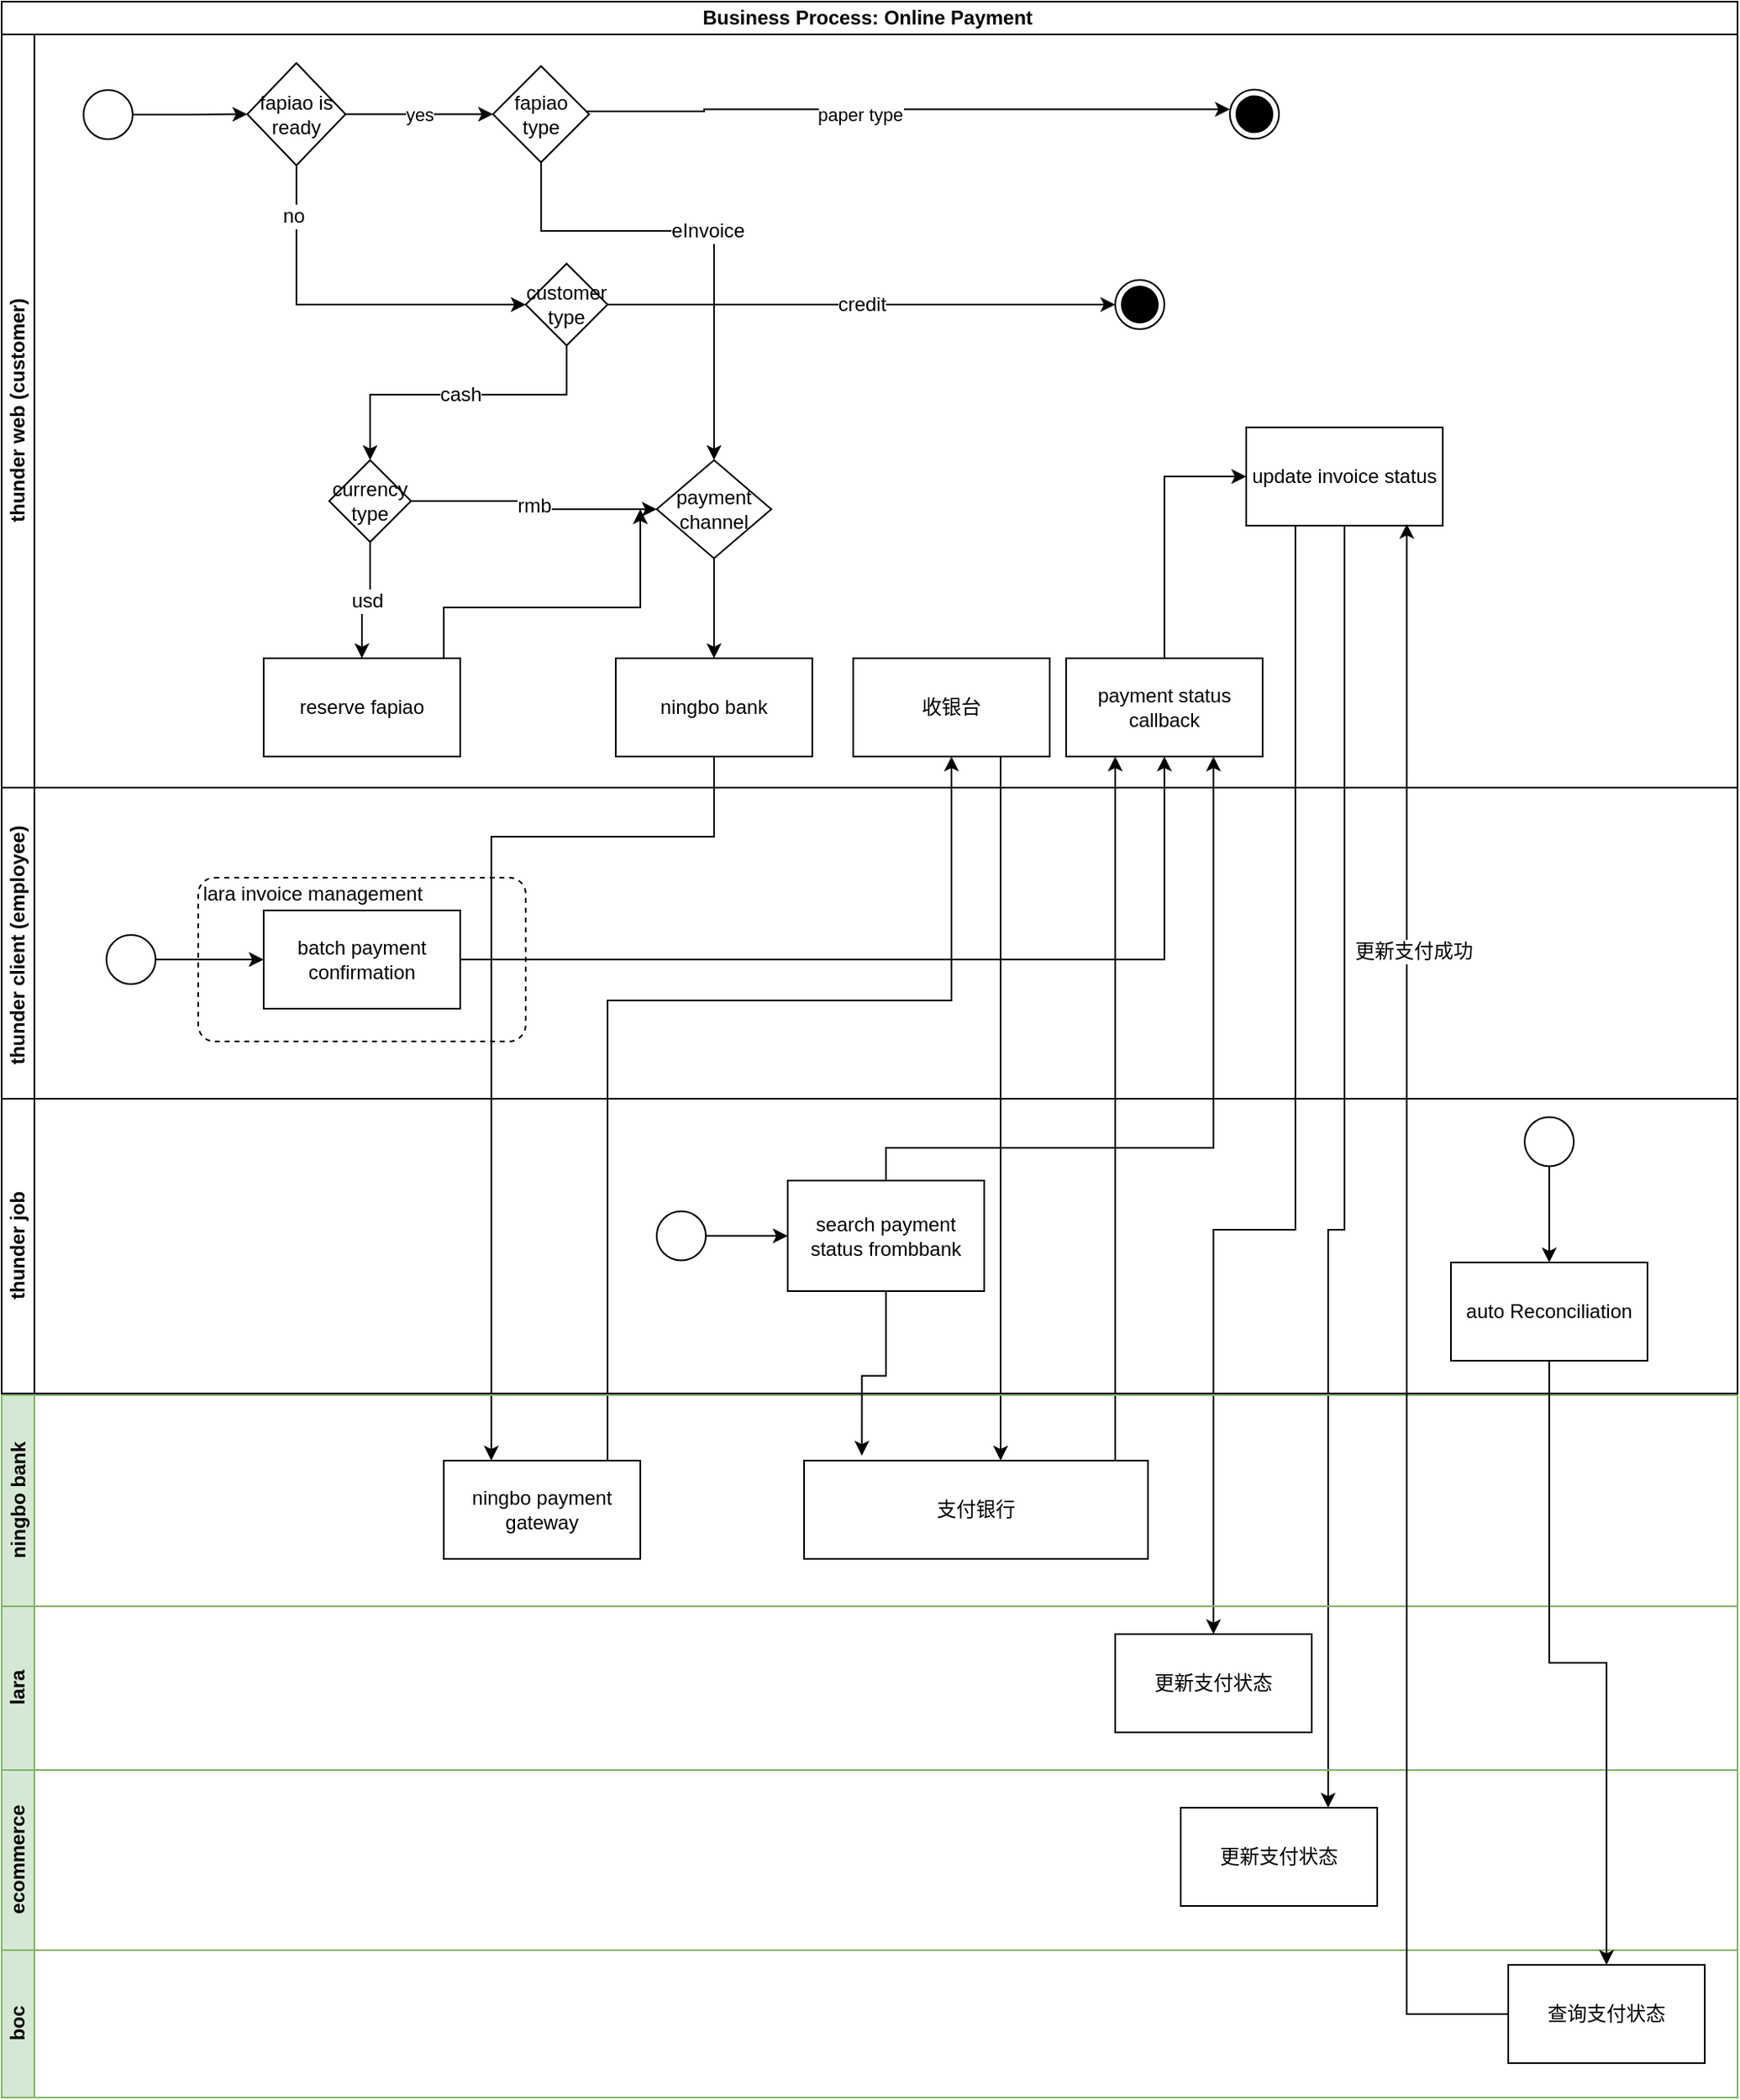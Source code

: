 <mxfile version="20.7.4" type="github">
  <diagram id="kgpKYQtTHZ0yAKxKKP6v" name="Page-1">
    <mxGraphModel dx="1404" dy="873" grid="1" gridSize="10" guides="1" tooltips="1" connect="1" arrows="1" fold="1" page="1" pageScale="1" pageWidth="10000" pageHeight="10000" math="0" shadow="0">
      <root>
        <mxCell id="0" />
        <mxCell id="1" parent="0" />
        <mxCell id="0HO_ofuyOMyAhvDu8aWt-1" value="Business Process: Online Payment&amp;nbsp;" style="swimlane;childLayout=stackLayout;resizeParent=1;resizeParentMax=0;horizontal=1;startSize=20;horizontalStack=0;html=1;" parent="1" vertex="1">
          <mxGeometry x="90" y="120" width="1060" height="670" as="geometry" />
        </mxCell>
        <mxCell id="0HO_ofuyOMyAhvDu8aWt-2" value="thunder web (customer)" style="swimlane;startSize=20;horizontal=0;html=1;" parent="0HO_ofuyOMyAhvDu8aWt-1" vertex="1">
          <mxGeometry y="20" width="1060" height="460" as="geometry" />
        </mxCell>
        <mxCell id="0HO_ofuyOMyAhvDu8aWt-11" value="" style="edgeStyle=orthogonalEdgeStyle;rounded=0;orthogonalLoop=1;jettySize=auto;html=1;" parent="0HO_ofuyOMyAhvDu8aWt-2" source="0HO_ofuyOMyAhvDu8aWt-9" target="0HO_ofuyOMyAhvDu8aWt-10" edge="1">
          <mxGeometry relative="1" as="geometry" />
        </mxCell>
        <mxCell id="0HO_ofuyOMyAhvDu8aWt-9" value="" style="ellipse;" parent="0HO_ofuyOMyAhvDu8aWt-2" vertex="1">
          <mxGeometry x="50" y="34" width="30" height="30" as="geometry" />
        </mxCell>
        <mxCell id="0HO_ofuyOMyAhvDu8aWt-14" value="yes" style="edgeStyle=orthogonalEdgeStyle;rounded=0;orthogonalLoop=1;jettySize=auto;html=1;" parent="0HO_ofuyOMyAhvDu8aWt-2" source="0HO_ofuyOMyAhvDu8aWt-10" target="0HO_ofuyOMyAhvDu8aWt-13" edge="1">
          <mxGeometry relative="1" as="geometry" />
        </mxCell>
        <mxCell id="12KazT56AaLtVAZ6rXiU-3" style="edgeStyle=orthogonalEdgeStyle;rounded=0;orthogonalLoop=1;jettySize=auto;html=1;strokeColor=#000000;fontFamily=Helvetica;fontSize=12;fontColor=rgb(0, 0, 0);startSize=20;entryX=0;entryY=0.5;entryDx=0;entryDy=0;" parent="0HO_ofuyOMyAhvDu8aWt-2" source="0HO_ofuyOMyAhvDu8aWt-10" target="12KazT56AaLtVAZ6rXiU-2" edge="1">
          <mxGeometry relative="1" as="geometry">
            <Array as="points">
              <mxPoint x="180" y="165" />
            </Array>
          </mxGeometry>
        </mxCell>
        <mxCell id="12KazT56AaLtVAZ6rXiU-65" value="no" style="edgeLabel;html=1;align=center;verticalAlign=middle;resizable=0;points=[];fontSize=12;fontFamily=Helvetica;fontColor=rgb(0, 0, 0);" parent="12KazT56AaLtVAZ6rXiU-3" vertex="1" connectable="0">
          <mxGeometry x="-0.73" y="-2" relative="1" as="geometry">
            <mxPoint as="offset" />
          </mxGeometry>
        </mxCell>
        <mxCell id="0HO_ofuyOMyAhvDu8aWt-10" value="fapiao is ready" style="rhombus;whiteSpace=wrap;html=1;" parent="0HO_ofuyOMyAhvDu8aWt-2" vertex="1">
          <mxGeometry x="150" y="17.5" width="60" height="62.5" as="geometry" />
        </mxCell>
        <mxCell id="0HO_ofuyOMyAhvDu8aWt-19" style="edgeStyle=orthogonalEdgeStyle;rounded=0;orthogonalLoop=1;jettySize=auto;html=1;entryX=0;entryY=0.5;entryDx=0;entryDy=0;" parent="0HO_ofuyOMyAhvDu8aWt-2" edge="1">
          <mxGeometry relative="1" as="geometry">
            <Array as="points">
              <mxPoint x="429" y="47" />
              <mxPoint x="429" y="46" />
            </Array>
            <mxPoint x="357.505" y="47" as="sourcePoint" />
            <mxPoint x="750" y="45.75" as="targetPoint" />
          </mxGeometry>
        </mxCell>
        <mxCell id="0HO_ofuyOMyAhvDu8aWt-20" value="paper type" style="edgeLabel;html=1;align=center;verticalAlign=middle;resizable=0;points=[];" parent="0HO_ofuyOMyAhvDu8aWt-19" vertex="1" connectable="0">
          <mxGeometry x="-0.149" y="-3" relative="1" as="geometry">
            <mxPoint as="offset" />
          </mxGeometry>
        </mxCell>
        <mxCell id="12KazT56AaLtVAZ6rXiU-66" value="eInvoice" style="edgeStyle=orthogonalEdgeStyle;rounded=0;orthogonalLoop=1;jettySize=auto;html=1;entryX=0.5;entryY=0;entryDx=0;entryDy=0;strokeColor=#000000;fontFamily=Helvetica;fontSize=12;fontColor=rgb(0, 0, 0);startSize=20;" parent="0HO_ofuyOMyAhvDu8aWt-2" source="0HO_ofuyOMyAhvDu8aWt-13" target="12KazT56AaLtVAZ6rXiU-12" edge="1">
          <mxGeometry relative="1" as="geometry">
            <Array as="points">
              <mxPoint x="329" y="120" />
              <mxPoint x="435" y="120" />
            </Array>
          </mxGeometry>
        </mxCell>
        <mxCell id="0HO_ofuyOMyAhvDu8aWt-13" value="fapiao type" style="rhombus;whiteSpace=wrap;html=1;" parent="0HO_ofuyOMyAhvDu8aWt-2" vertex="1">
          <mxGeometry x="300" y="19.38" width="58.75" height="58.75" as="geometry" />
        </mxCell>
        <mxCell id="12KazT56AaLtVAZ6rXiU-5" value="credit" style="edgeStyle=orthogonalEdgeStyle;rounded=0;orthogonalLoop=1;jettySize=auto;html=1;strokeColor=#000000;fontFamily=Helvetica;fontSize=12;fontColor=rgb(0, 0, 0);startSize=20;entryX=0;entryY=0.5;entryDx=0;entryDy=0;" parent="0HO_ofuyOMyAhvDu8aWt-2" source="12KazT56AaLtVAZ6rXiU-2" target="12KazT56AaLtVAZ6rXiU-54" edge="1">
          <mxGeometry relative="1" as="geometry">
            <mxPoint x="520" y="180" as="targetPoint" />
            <Array as="points">
              <mxPoint x="670" y="165" />
            </Array>
          </mxGeometry>
        </mxCell>
        <mxCell id="12KazT56AaLtVAZ6rXiU-9" value="cash" style="edgeStyle=orthogonalEdgeStyle;rounded=0;orthogonalLoop=1;jettySize=auto;html=1;strokeColor=#000000;fontFamily=Helvetica;fontSize=12;fontColor=rgb(0, 0, 0);startSize=20;" parent="0HO_ofuyOMyAhvDu8aWt-2" source="12KazT56AaLtVAZ6rXiU-2" target="12KazT56AaLtVAZ6rXiU-10" edge="1">
          <mxGeometry relative="1" as="geometry">
            <mxPoint x="450" y="270" as="targetPoint" />
            <Array as="points">
              <mxPoint x="225" y="220" />
            </Array>
          </mxGeometry>
        </mxCell>
        <mxCell id="12KazT56AaLtVAZ6rXiU-2" value="customer type" style="rhombus;whiteSpace=wrap;html=1;strokeColor=rgb(0, 0, 0);fontFamily=Helvetica;fontSize=12;fontColor=rgb(0, 0, 0);startSize=20;fillColor=rgb(255, 255, 255);" parent="0HO_ofuyOMyAhvDu8aWt-2" vertex="1">
          <mxGeometry x="320" y="140" width="50" height="50" as="geometry" />
        </mxCell>
        <mxCell id="12KazT56AaLtVAZ6rXiU-13" value="rmb" style="edgeStyle=orthogonalEdgeStyle;rounded=0;orthogonalLoop=1;jettySize=auto;html=1;strokeColor=#000000;fontFamily=Helvetica;fontSize=12;fontColor=rgb(0, 0, 0);startSize=20;" parent="0HO_ofuyOMyAhvDu8aWt-2" source="12KazT56AaLtVAZ6rXiU-10" target="12KazT56AaLtVAZ6rXiU-12" edge="1">
          <mxGeometry relative="1" as="geometry">
            <Array as="points">
              <mxPoint x="325" y="285" />
              <mxPoint x="325" y="290" />
            </Array>
          </mxGeometry>
        </mxCell>
        <mxCell id="12KazT56AaLtVAZ6rXiU-10" value="currency type" style="rhombus;whiteSpace=wrap;html=1;strokeColor=rgb(0, 0, 0);fontFamily=Helvetica;fontSize=12;fontColor=rgb(0, 0, 0);startSize=20;fillColor=rgb(255, 255, 255);" parent="0HO_ofuyOMyAhvDu8aWt-2" vertex="1">
          <mxGeometry x="200" y="260" width="50" height="50" as="geometry" />
        </mxCell>
        <mxCell id="12KazT56AaLtVAZ6rXiU-6" value="reserve fapiao" style="whiteSpace=wrap;html=1;startSize=20;" parent="0HO_ofuyOMyAhvDu8aWt-2" vertex="1">
          <mxGeometry x="160" y="381" width="120" height="60" as="geometry" />
        </mxCell>
        <mxCell id="12KazT56AaLtVAZ6rXiU-11" value="usd" style="edgeStyle=orthogonalEdgeStyle;rounded=0;orthogonalLoop=1;jettySize=auto;html=1;strokeColor=#000000;fontFamily=Helvetica;fontSize=12;fontColor=rgb(0, 0, 0);startSize=20;" parent="0HO_ofuyOMyAhvDu8aWt-2" source="12KazT56AaLtVAZ6rXiU-10" target="12KazT56AaLtVAZ6rXiU-6" edge="1">
          <mxGeometry relative="1" as="geometry">
            <mxPoint x="435" y="480" as="targetPoint" />
          </mxGeometry>
        </mxCell>
        <mxCell id="12KazT56AaLtVAZ6rXiU-15" value="" style="edgeStyle=orthogonalEdgeStyle;rounded=0;orthogonalLoop=1;jettySize=auto;html=1;strokeColor=#000000;fontFamily=Helvetica;fontSize=12;fontColor=rgb(0, 0, 0);startSize=20;" parent="0HO_ofuyOMyAhvDu8aWt-2" source="12KazT56AaLtVAZ6rXiU-12" target="12KazT56AaLtVAZ6rXiU-14" edge="1">
          <mxGeometry relative="1" as="geometry" />
        </mxCell>
        <mxCell id="12KazT56AaLtVAZ6rXiU-12" value="payment channel" style="rhombus;whiteSpace=wrap;html=1;startSize=20;" parent="0HO_ofuyOMyAhvDu8aWt-2" vertex="1">
          <mxGeometry x="400" y="260" width="70" height="60" as="geometry" />
        </mxCell>
        <mxCell id="12KazT56AaLtVAZ6rXiU-14" value="ningbo bank" style="whiteSpace=wrap;html=1;startSize=20;" parent="0HO_ofuyOMyAhvDu8aWt-2" vertex="1">
          <mxGeometry x="375" y="381" width="120" height="60" as="geometry" />
        </mxCell>
        <mxCell id="12KazT56AaLtVAZ6rXiU-23" value="收银台" style="rounded=0;whiteSpace=wrap;html=1;strokeColor=rgb(0, 0, 0);fontFamily=Helvetica;fontSize=12;fontColor=rgb(0, 0, 0);startSize=20;fillColor=rgb(255, 255, 255);" parent="0HO_ofuyOMyAhvDu8aWt-2" vertex="1">
          <mxGeometry x="520" y="381" width="120" height="60" as="geometry" />
        </mxCell>
        <mxCell id="12KazT56AaLtVAZ6rXiU-56" style="edgeStyle=orthogonalEdgeStyle;rounded=0;orthogonalLoop=1;jettySize=auto;html=1;entryX=0;entryY=0.5;entryDx=0;entryDy=0;strokeColor=#000000;fontFamily=Helvetica;fontSize=12;fontColor=rgb(0, 0, 0);startSize=20;" parent="0HO_ofuyOMyAhvDu8aWt-2" source="12KazT56AaLtVAZ6rXiU-28" target="12KazT56AaLtVAZ6rXiU-31" edge="1">
          <mxGeometry relative="1" as="geometry" />
        </mxCell>
        <mxCell id="12KazT56AaLtVAZ6rXiU-28" value="payment status callback" style="rounded=0;whiteSpace=wrap;html=1;strokeColor=rgb(0, 0, 0);fontFamily=Helvetica;fontSize=12;fontColor=rgb(0, 0, 0);startSize=20;fillColor=rgb(255, 255, 255);" parent="0HO_ofuyOMyAhvDu8aWt-2" vertex="1">
          <mxGeometry x="650" y="381" width="120" height="60" as="geometry" />
        </mxCell>
        <mxCell id="12KazT56AaLtVAZ6rXiU-31" value="update invoice status" style="rounded=0;whiteSpace=wrap;html=1;strokeColor=rgb(0, 0, 0);fontFamily=Helvetica;fontSize=12;fontColor=rgb(0, 0, 0);startSize=20;fillColor=rgb(255, 255, 255);" parent="0HO_ofuyOMyAhvDu8aWt-2" vertex="1">
          <mxGeometry x="760" y="240" width="120" height="60" as="geometry" />
        </mxCell>
        <mxCell id="12KazT56AaLtVAZ6rXiU-45" value="" style="ellipse;html=1;shape=endState;fillColor=strokeColor;strokeColor=rgb(0, 0, 0);fontFamily=Helvetica;fontSize=12;fontColor=rgb(0, 0, 0);startSize=20;" parent="0HO_ofuyOMyAhvDu8aWt-2" vertex="1">
          <mxGeometry x="750" y="33.75" width="30" height="30" as="geometry" />
        </mxCell>
        <mxCell id="12KazT56AaLtVAZ6rXiU-54" value="" style="ellipse;html=1;shape=endState;fillColor=strokeColor;strokeColor=rgb(0, 0, 0);fontFamily=Helvetica;fontSize=12;fontColor=rgb(0, 0, 0);startSize=20;" parent="0HO_ofuyOMyAhvDu8aWt-2" vertex="1">
          <mxGeometry x="680" y="150" width="30" height="30" as="geometry" />
        </mxCell>
        <mxCell id="0HO_ofuyOMyAhvDu8aWt-3" value="thunder client (employee)&amp;nbsp;" style="swimlane;startSize=20;horizontal=0;html=1;" parent="0HO_ofuyOMyAhvDu8aWt-1" vertex="1">
          <mxGeometry y="480" width="1060" height="190" as="geometry" />
        </mxCell>
        <mxCell id="yFI7RqRPnoxLJEd50RjQ-20" style="edgeStyle=orthogonalEdgeStyle;rounded=0;orthogonalLoop=1;jettySize=auto;html=1;entryX=0;entryY=0.5;entryDx=0;entryDy=0;fontSize=12;" parent="0HO_ofuyOMyAhvDu8aWt-3" source="yFI7RqRPnoxLJEd50RjQ-18" target="yFI7RqRPnoxLJEd50RjQ-19" edge="1">
          <mxGeometry relative="1" as="geometry" />
        </mxCell>
        <mxCell id="yFI7RqRPnoxLJEd50RjQ-18" value="" style="ellipse;fontSize=12;" parent="0HO_ofuyOMyAhvDu8aWt-3" vertex="1">
          <mxGeometry x="64" y="90" width="30" height="30" as="geometry" />
        </mxCell>
        <mxCell id="yFI7RqRPnoxLJEd50RjQ-22" value="" style="html=1;align=center;verticalAlign=top;rounded=1;absoluteArcSize=1;arcSize=20;dashed=1;fontSize=12;" parent="0HO_ofuyOMyAhvDu8aWt-3" vertex="1">
          <mxGeometry x="120" y="55" width="200" height="100" as="geometry" />
        </mxCell>
        <mxCell id="yFI7RqRPnoxLJEd50RjQ-24" style="edgeStyle=orthogonalEdgeStyle;rounded=0;orthogonalLoop=1;jettySize=auto;html=1;fontSize=12;entryX=0;entryY=0.5;entryDx=0;entryDy=0;" parent="0HO_ofuyOMyAhvDu8aWt-3" source="yFI7RqRPnoxLJEd50RjQ-18" target="yFI7RqRPnoxLJEd50RjQ-19" edge="1">
          <mxGeometry relative="1" as="geometry" />
        </mxCell>
        <mxCell id="yFI7RqRPnoxLJEd50RjQ-19" value="batch payment confirmation" style="whiteSpace=wrap;html=1;fillColor=rgb(255, 255, 255);fontSize=12;" parent="0HO_ofuyOMyAhvDu8aWt-3" vertex="1">
          <mxGeometry x="160" y="75" width="120" height="60" as="geometry" />
        </mxCell>
        <UserObject label="lara invoice management" placeholders="1" name="Variable" id="yFI7RqRPnoxLJEd50RjQ-23">
          <mxCell style="text;html=1;strokeColor=none;fillColor=none;align=center;verticalAlign=middle;whiteSpace=wrap;overflow=hidden;fontSize=12;" parent="0HO_ofuyOMyAhvDu8aWt-3" vertex="1">
            <mxGeometry x="120" y="55" width="140" height="20" as="geometry" />
          </mxCell>
        </UserObject>
        <mxCell id="yFI7RqRPnoxLJEd50RjQ-21" style="edgeStyle=orthogonalEdgeStyle;rounded=0;orthogonalLoop=1;jettySize=auto;html=1;fontSize=12;" parent="0HO_ofuyOMyAhvDu8aWt-1" source="yFI7RqRPnoxLJEd50RjQ-19" target="12KazT56AaLtVAZ6rXiU-28" edge="1">
          <mxGeometry relative="1" as="geometry" />
        </mxCell>
        <mxCell id="12KazT56AaLtVAZ6rXiU-32" style="edgeStyle=orthogonalEdgeStyle;rounded=0;orthogonalLoop=1;jettySize=auto;html=1;strokeColor=#000000;fontFamily=Helvetica;fontSize=12;fontColor=rgb(0, 0, 0);startSize=20;" parent="1" source="12KazT56AaLtVAZ6rXiU-31" target="12KazT56AaLtVAZ6rXiU-38" edge="1">
          <mxGeometry relative="1" as="geometry">
            <mxPoint x="860" y="1980.667" as="targetPoint" />
            <Array as="points">
              <mxPoint x="880" y="870" />
              <mxPoint x="830" y="870" />
            </Array>
          </mxGeometry>
        </mxCell>
        <mxCell id="12KazT56AaLtVAZ6rXiU-40" style="edgeStyle=orthogonalEdgeStyle;rounded=0;orthogonalLoop=1;jettySize=auto;html=1;strokeColor=#000000;fontFamily=Helvetica;fontSize=12;fontColor=rgb(0, 0, 0);startSize=20;startArrow=none;exitX=0.5;exitY=1;exitDx=0;exitDy=0;entryX=0.75;entryY=0;entryDx=0;entryDy=0;" parent="1" source="12KazT56AaLtVAZ6rXiU-31" target="12KazT56AaLtVAZ6rXiU-41" edge="1">
          <mxGeometry relative="1" as="geometry">
            <mxPoint x="940" y="2406.667" as="targetPoint" />
            <Array as="points">
              <mxPoint x="910" y="870" />
              <mxPoint x="900" y="870" />
            </Array>
          </mxGeometry>
        </mxCell>
        <mxCell id="12KazT56AaLtVAZ6rXiU-43" style="edgeStyle=orthogonalEdgeStyle;rounded=0;orthogonalLoop=1;jettySize=auto;html=1;strokeColor=#000000;fontFamily=Helvetica;fontSize=12;fontColor=rgb(0, 0, 0);startSize=20;" parent="1" source="12KazT56AaLtVAZ6rXiU-6" edge="1">
          <mxGeometry relative="1" as="geometry">
            <mxPoint x="480" y="430" as="targetPoint" />
            <Array as="points">
              <mxPoint x="360" y="490" />
              <mxPoint x="480" y="490" />
            </Array>
          </mxGeometry>
        </mxCell>
        <mxCell id="12KazT56AaLtVAZ6rXiU-20" style="edgeStyle=orthogonalEdgeStyle;rounded=0;orthogonalLoop=1;jettySize=auto;html=1;strokeColor=#000000;fontFamily=Helvetica;fontSize=12;fontColor=rgb(0, 0, 0);startSize=20;" parent="1" source="12KazT56AaLtVAZ6rXiU-14" target="12KazT56AaLtVAZ6rXiU-21" edge="1">
          <mxGeometry relative="1" as="geometry">
            <mxPoint x="400" y="1565.333" as="targetPoint" />
            <Array as="points">
              <mxPoint x="525" y="630" />
              <mxPoint x="389" y="630" />
            </Array>
          </mxGeometry>
        </mxCell>
        <mxCell id="12KazT56AaLtVAZ6rXiU-33" value="lara" style="swimlane;startSize=20;horizontal=0;html=1;fillColor=#d5e8d4;strokeColor=#82b366;" parent="1" vertex="1">
          <mxGeometry x="90" y="1100" width="1060" height="100" as="geometry" />
        </mxCell>
        <mxCell id="12KazT56AaLtVAZ6rXiU-38" value="更新支付状态" style="rounded=0;whiteSpace=wrap;html=1;strokeColor=rgb(0, 0, 0);fontFamily=Helvetica;fontSize=12;fontColor=rgb(0, 0, 0);startSize=20;fillColor=rgb(255, 255, 255);" parent="12KazT56AaLtVAZ6rXiU-33" vertex="1">
          <mxGeometry x="680" y="16.997" width="120" height="60" as="geometry" />
        </mxCell>
        <mxCell id="12KazT56AaLtVAZ6rXiU-22" style="edgeStyle=orthogonalEdgeStyle;rounded=0;orthogonalLoop=1;jettySize=auto;html=1;strokeColor=#000000;fontFamily=Helvetica;fontSize=12;fontColor=rgb(0, 0, 0);startSize=20;entryX=0.5;entryY=1;entryDx=0;entryDy=0;exitX=0.5;exitY=0;exitDx=0;exitDy=0;" parent="1" source="12KazT56AaLtVAZ6rXiU-21" target="12KazT56AaLtVAZ6rXiU-23" edge="1">
          <mxGeometry relative="1" as="geometry">
            <mxPoint x="620" y="570" as="targetPoint" />
            <Array as="points">
              <mxPoint x="460" y="1011" />
              <mxPoint x="460" y="730" />
              <mxPoint x="670" y="730" />
            </Array>
          </mxGeometry>
        </mxCell>
        <mxCell id="12KazT56AaLtVAZ6rXiU-36" value="ecommerce" style="swimlane;startSize=20;horizontal=0;html=1;fillColor=#d5e8d4;strokeColor=#82b366;" parent="1" vertex="1">
          <mxGeometry x="90" y="1200" width="1060" height="110" as="geometry" />
        </mxCell>
        <mxCell id="12KazT56AaLtVAZ6rXiU-41" value="更新支付状态" style="rounded=0;whiteSpace=wrap;html=1;strokeColor=rgb(0, 0, 0);fontFamily=Helvetica;fontSize=12;fontColor=rgb(0, 0, 0);startSize=20;fillColor=rgb(255, 255, 255);" parent="12KazT56AaLtVAZ6rXiU-36" vertex="1">
          <mxGeometry x="720" y="22.997" width="120" height="60" as="geometry" />
        </mxCell>
        <mxCell id="12KazT56AaLtVAZ6rXiU-27" style="edgeStyle=orthogonalEdgeStyle;rounded=0;orthogonalLoop=1;jettySize=auto;html=1;strokeColor=#000000;fontFamily=Helvetica;fontSize=12;fontColor=rgb(0, 0, 0);startSize=20;entryX=0.25;entryY=1;entryDx=0;entryDy=0;" parent="1" source="12KazT56AaLtVAZ6rXiU-25" target="12KazT56AaLtVAZ6rXiU-28" edge="1">
          <mxGeometry relative="1" as="geometry">
            <mxPoint x="770" y="548.667" as="targetPoint" />
            <Array as="points">
              <mxPoint x="770" y="900" />
              <mxPoint x="770" y="900" />
            </Array>
          </mxGeometry>
        </mxCell>
        <mxCell id="12KazT56AaLtVAZ6rXiU-55" style="edgeStyle=orthogonalEdgeStyle;rounded=0;orthogonalLoop=1;jettySize=auto;html=1;strokeColor=#000000;fontFamily=Helvetica;fontSize=12;fontColor=rgb(0, 0, 0);startSize=20;" parent="1" source="12KazT56AaLtVAZ6rXiU-23" target="12KazT56AaLtVAZ6rXiU-25" edge="1">
          <mxGeometry relative="1" as="geometry">
            <Array as="points">
              <mxPoint x="700" y="700" />
              <mxPoint x="700" y="700" />
            </Array>
          </mxGeometry>
        </mxCell>
        <mxCell id="0HO_ofuyOMyAhvDu8aWt-4" value="ningbo bank" style="swimlane;startSize=20;horizontal=0;html=1;fillColor=#d5e8d4;strokeColor=#82b366;" parent="1" vertex="1">
          <mxGeometry x="90" y="971" width="1060" height="129" as="geometry" />
        </mxCell>
        <mxCell id="12KazT56AaLtVAZ6rXiU-25" value="支付银行" style="rounded=0;whiteSpace=wrap;html=1;strokeColor=rgb(0, 0, 0);fontFamily=Helvetica;fontSize=12;fontColor=rgb(0, 0, 0);startSize=20;fillColor=rgb(255, 255, 255);" parent="0HO_ofuyOMyAhvDu8aWt-4" vertex="1">
          <mxGeometry x="490" y="40" width="210" height="60" as="geometry" />
        </mxCell>
        <mxCell id="12KazT56AaLtVAZ6rXiU-21" value="ningbo payment gateway" style="rounded=0;whiteSpace=wrap;html=1;strokeColor=rgb(0, 0, 0);fontFamily=Helvetica;fontSize=12;fontColor=rgb(0, 0, 0);startSize=20;fillColor=rgb(255, 255, 255);" parent="0HO_ofuyOMyAhvDu8aWt-4" vertex="1">
          <mxGeometry x="270" y="40" width="120" height="60" as="geometry" />
        </mxCell>
        <mxCell id="12KazT56AaLtVAZ6rXiU-58" value="thunder job" style="swimlane;startSize=20;horizontal=0;html=1;" parent="1" vertex="1">
          <mxGeometry x="90" y="790" width="1060" height="180" as="geometry" />
        </mxCell>
        <mxCell id="12KazT56AaLtVAZ6rXiU-61" value="" style="edgeStyle=orthogonalEdgeStyle;rounded=0;orthogonalLoop=1;jettySize=auto;html=1;strokeColor=#000000;fontFamily=Helvetica;fontSize=12;fontColor=rgb(0, 0, 0);startSize=20;" parent="12KazT56AaLtVAZ6rXiU-58" source="12KazT56AaLtVAZ6rXiU-59" target="12KazT56AaLtVAZ6rXiU-60" edge="1">
          <mxGeometry relative="1" as="geometry" />
        </mxCell>
        <mxCell id="12KazT56AaLtVAZ6rXiU-59" value="" style="ellipse;" parent="12KazT56AaLtVAZ6rXiU-58" vertex="1">
          <mxGeometry x="400" y="68.75" width="30" height="30" as="geometry" />
        </mxCell>
        <mxCell id="12KazT56AaLtVAZ6rXiU-60" value="search payment status frombbank" style="whiteSpace=wrap;html=1;" parent="12KazT56AaLtVAZ6rXiU-58" vertex="1">
          <mxGeometry x="480" y="50" width="120" height="67.5" as="geometry" />
        </mxCell>
        <mxCell id="yFI7RqRPnoxLJEd50RjQ-13" style="edgeStyle=orthogonalEdgeStyle;rounded=0;orthogonalLoop=1;jettySize=auto;html=1;fontSize=12;" parent="12KazT56AaLtVAZ6rXiU-58" source="yFI7RqRPnoxLJEd50RjQ-1" target="yFI7RqRPnoxLJEd50RjQ-3" edge="1">
          <mxGeometry relative="1" as="geometry" />
        </mxCell>
        <mxCell id="yFI7RqRPnoxLJEd50RjQ-1" value="" style="ellipse;" parent="12KazT56AaLtVAZ6rXiU-58" vertex="1">
          <mxGeometry x="930" y="11.25" width="30" height="30" as="geometry" />
        </mxCell>
        <mxCell id="yFI7RqRPnoxLJEd50RjQ-3" value="auto&amp;nbsp;&lt;span style=&quot;line-height: 115%; font-family: Arial, sans-serif;&quot; lang=&quot;EN-US&quot;&gt;&lt;font style=&quot;font-size: 12px;&quot;&gt;Reconciliation&lt;/font&gt;&lt;/span&gt;" style="whiteSpace=wrap;html=1;" parent="12KazT56AaLtVAZ6rXiU-58" vertex="1">
          <mxGeometry x="885" y="100" width="120" height="60" as="geometry" />
        </mxCell>
        <mxCell id="12KazT56AaLtVAZ6rXiU-62" style="edgeStyle=orthogonalEdgeStyle;rounded=0;orthogonalLoop=1;jettySize=auto;html=1;entryX=0.168;entryY=-0.05;entryDx=0;entryDy=0;entryPerimeter=0;strokeColor=#000000;fontFamily=Helvetica;fontSize=12;fontColor=rgb(0, 0, 0);startSize=20;" parent="1" source="12KazT56AaLtVAZ6rXiU-60" target="12KazT56AaLtVAZ6rXiU-25" edge="1">
          <mxGeometry relative="1" as="geometry" />
        </mxCell>
        <mxCell id="12KazT56AaLtVAZ6rXiU-63" style="edgeStyle=orthogonalEdgeStyle;rounded=0;orthogonalLoop=1;jettySize=auto;html=1;strokeColor=#000000;fontFamily=Helvetica;fontSize=12;fontColor=rgb(0, 0, 0);startSize=20;entryX=0.75;entryY=1;entryDx=0;entryDy=0;" parent="1" source="12KazT56AaLtVAZ6rXiU-60" target="12KazT56AaLtVAZ6rXiU-28" edge="1">
          <mxGeometry relative="1" as="geometry">
            <mxPoint x="820" y="590" as="targetPoint" />
            <Array as="points">
              <mxPoint x="630" y="820" />
              <mxPoint x="830" y="820" />
            </Array>
          </mxGeometry>
        </mxCell>
        <mxCell id="yFI7RqRPnoxLJEd50RjQ-7" value="boc" style="swimlane;startSize=20;horizontal=0;html=1;fillColor=#d5e8d4;strokeColor=#82b366;fontSize=12;" parent="1" vertex="1">
          <mxGeometry x="90" y="1310" width="1060" height="90" as="geometry" />
        </mxCell>
        <mxCell id="yFI7RqRPnoxLJEd50RjQ-10" value="查询支付状态" style="rounded=0;whiteSpace=wrap;html=1;strokeColor=rgb(0, 0, 0);fontFamily=Helvetica;fontSize=12;fontColor=rgb(0, 0, 0);startSize=20;fillColor=rgb(255, 255, 255);" parent="yFI7RqRPnoxLJEd50RjQ-7" vertex="1">
          <mxGeometry x="920" y="9" width="120" height="60" as="geometry" />
        </mxCell>
        <mxCell id="yFI7RqRPnoxLJEd50RjQ-9" style="edgeStyle=orthogonalEdgeStyle;rounded=0;orthogonalLoop=1;jettySize=auto;html=1;fontSize=12;" parent="1" source="yFI7RqRPnoxLJEd50RjQ-3" target="yFI7RqRPnoxLJEd50RjQ-10" edge="1">
          <mxGeometry relative="1" as="geometry">
            <mxPoint x="330" y="1440" as="targetPoint" />
          </mxGeometry>
        </mxCell>
        <mxCell id="yFI7RqRPnoxLJEd50RjQ-11" style="edgeStyle=orthogonalEdgeStyle;rounded=0;orthogonalLoop=1;jettySize=auto;html=1;entryX=0.817;entryY=0.983;entryDx=0;entryDy=0;fontSize=12;entryPerimeter=0;" parent="1" source="yFI7RqRPnoxLJEd50RjQ-10" target="12KazT56AaLtVAZ6rXiU-31" edge="1">
          <mxGeometry relative="1" as="geometry" />
        </mxCell>
        <mxCell id="yFI7RqRPnoxLJEd50RjQ-17" value="更新支付成功" style="edgeLabel;html=1;align=center;verticalAlign=middle;resizable=0;points=[];fontSize=12;" parent="yFI7RqRPnoxLJEd50RjQ-11" vertex="1" connectable="0">
          <mxGeometry x="0.463" y="-4" relative="1" as="geometry">
            <mxPoint as="offset" />
          </mxGeometry>
        </mxCell>
      </root>
    </mxGraphModel>
  </diagram>
</mxfile>
